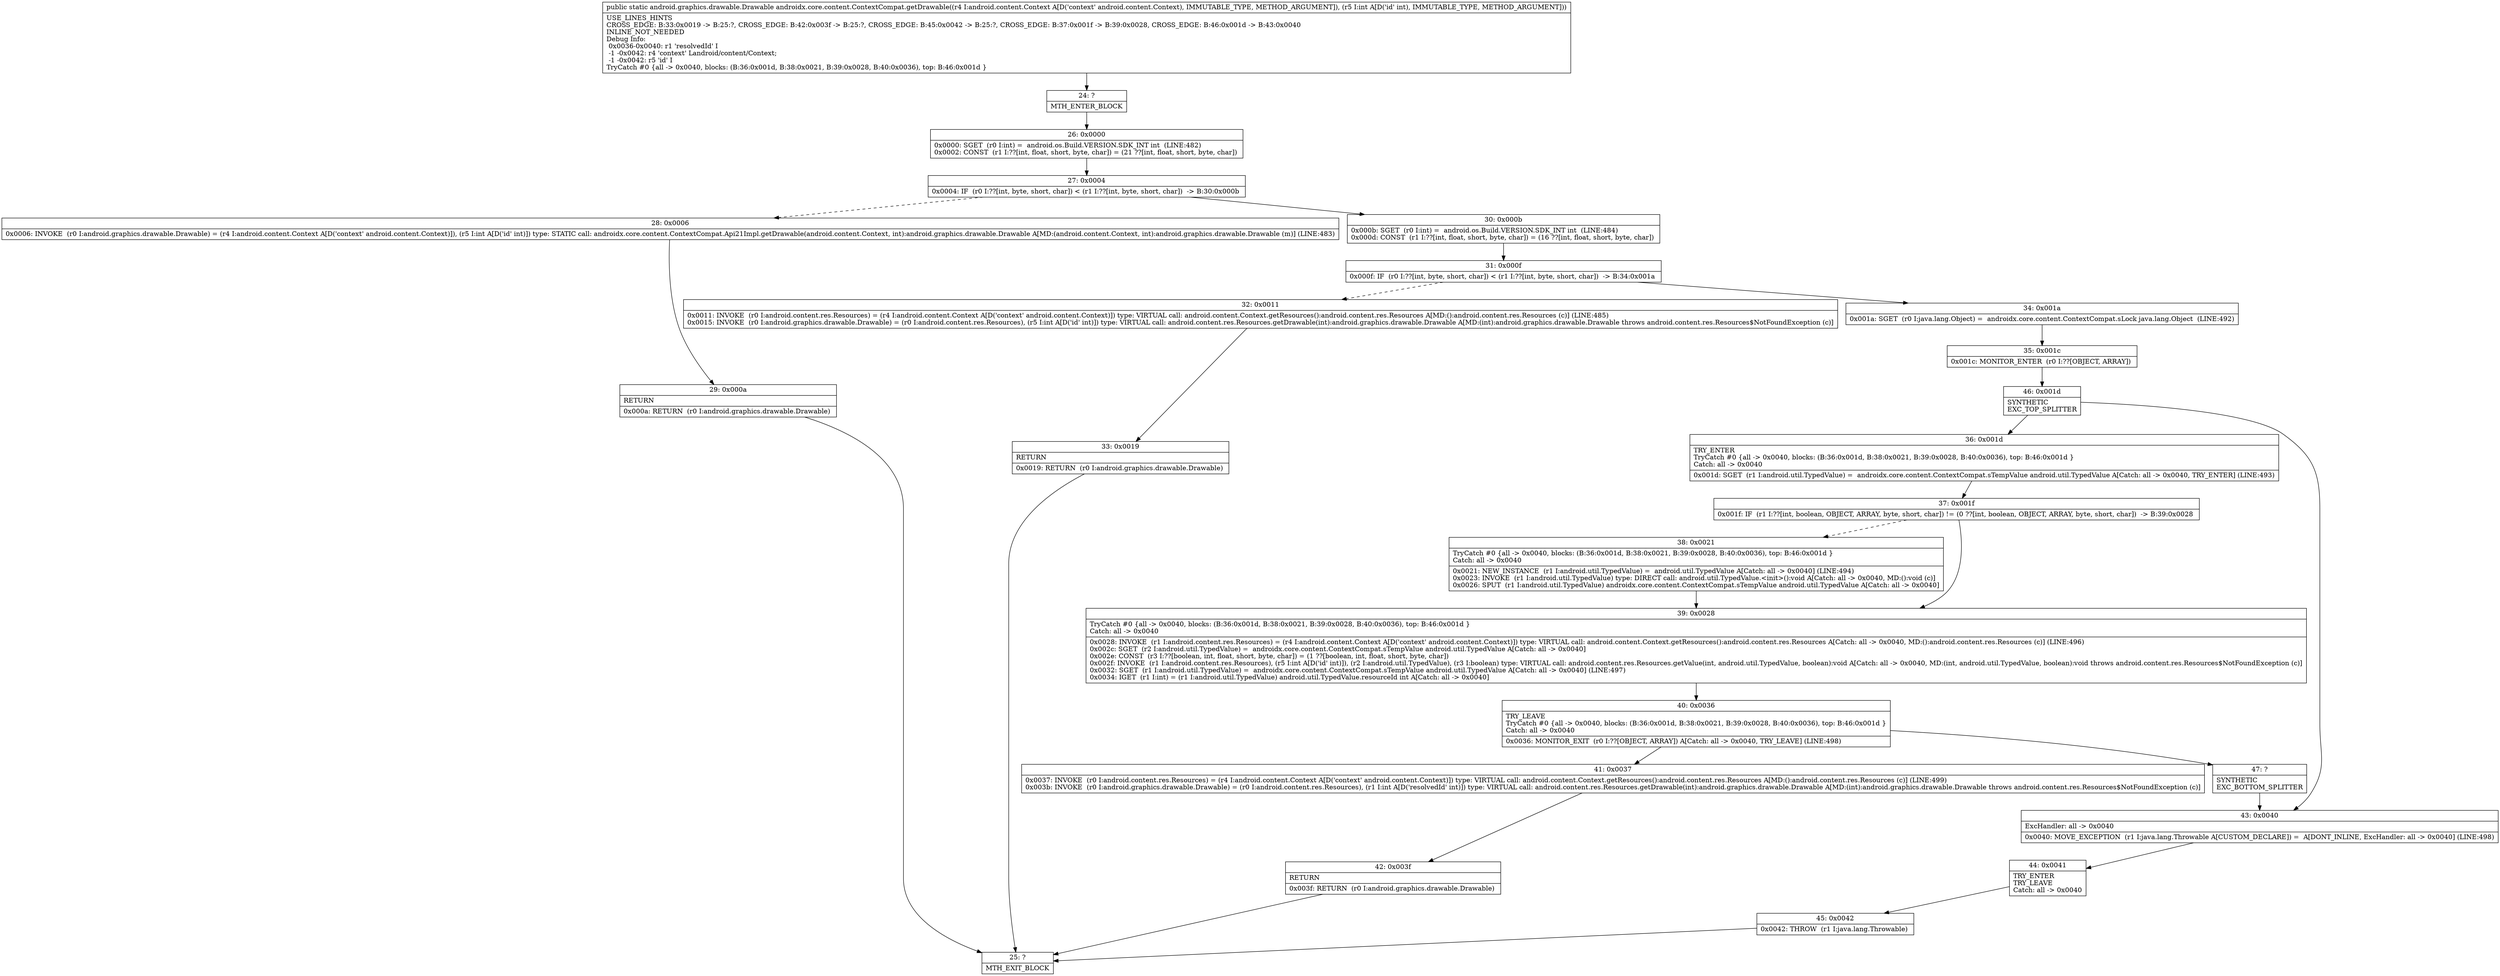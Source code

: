 digraph "CFG forandroidx.core.content.ContextCompat.getDrawable(Landroid\/content\/Context;I)Landroid\/graphics\/drawable\/Drawable;" {
Node_24 [shape=record,label="{24\:\ ?|MTH_ENTER_BLOCK\l}"];
Node_26 [shape=record,label="{26\:\ 0x0000|0x0000: SGET  (r0 I:int) =  android.os.Build.VERSION.SDK_INT int  (LINE:482)\l0x0002: CONST  (r1 I:??[int, float, short, byte, char]) = (21 ??[int, float, short, byte, char]) \l}"];
Node_27 [shape=record,label="{27\:\ 0x0004|0x0004: IF  (r0 I:??[int, byte, short, char]) \< (r1 I:??[int, byte, short, char])  \-\> B:30:0x000b \l}"];
Node_28 [shape=record,label="{28\:\ 0x0006|0x0006: INVOKE  (r0 I:android.graphics.drawable.Drawable) = (r4 I:android.content.Context A[D('context' android.content.Context)]), (r5 I:int A[D('id' int)]) type: STATIC call: androidx.core.content.ContextCompat.Api21Impl.getDrawable(android.content.Context, int):android.graphics.drawable.Drawable A[MD:(android.content.Context, int):android.graphics.drawable.Drawable (m)] (LINE:483)\l}"];
Node_29 [shape=record,label="{29\:\ 0x000a|RETURN\l|0x000a: RETURN  (r0 I:android.graphics.drawable.Drawable) \l}"];
Node_25 [shape=record,label="{25\:\ ?|MTH_EXIT_BLOCK\l}"];
Node_30 [shape=record,label="{30\:\ 0x000b|0x000b: SGET  (r0 I:int) =  android.os.Build.VERSION.SDK_INT int  (LINE:484)\l0x000d: CONST  (r1 I:??[int, float, short, byte, char]) = (16 ??[int, float, short, byte, char]) \l}"];
Node_31 [shape=record,label="{31\:\ 0x000f|0x000f: IF  (r0 I:??[int, byte, short, char]) \< (r1 I:??[int, byte, short, char])  \-\> B:34:0x001a \l}"];
Node_32 [shape=record,label="{32\:\ 0x0011|0x0011: INVOKE  (r0 I:android.content.res.Resources) = (r4 I:android.content.Context A[D('context' android.content.Context)]) type: VIRTUAL call: android.content.Context.getResources():android.content.res.Resources A[MD:():android.content.res.Resources (c)] (LINE:485)\l0x0015: INVOKE  (r0 I:android.graphics.drawable.Drawable) = (r0 I:android.content.res.Resources), (r5 I:int A[D('id' int)]) type: VIRTUAL call: android.content.res.Resources.getDrawable(int):android.graphics.drawable.Drawable A[MD:(int):android.graphics.drawable.Drawable throws android.content.res.Resources$NotFoundException (c)]\l}"];
Node_33 [shape=record,label="{33\:\ 0x0019|RETURN\l|0x0019: RETURN  (r0 I:android.graphics.drawable.Drawable) \l}"];
Node_34 [shape=record,label="{34\:\ 0x001a|0x001a: SGET  (r0 I:java.lang.Object) =  androidx.core.content.ContextCompat.sLock java.lang.Object  (LINE:492)\l}"];
Node_35 [shape=record,label="{35\:\ 0x001c|0x001c: MONITOR_ENTER  (r0 I:??[OBJECT, ARRAY]) \l}"];
Node_46 [shape=record,label="{46\:\ 0x001d|SYNTHETIC\lEXC_TOP_SPLITTER\l}"];
Node_36 [shape=record,label="{36\:\ 0x001d|TRY_ENTER\lTryCatch #0 \{all \-\> 0x0040, blocks: (B:36:0x001d, B:38:0x0021, B:39:0x0028, B:40:0x0036), top: B:46:0x001d \}\lCatch: all \-\> 0x0040\l|0x001d: SGET  (r1 I:android.util.TypedValue) =  androidx.core.content.ContextCompat.sTempValue android.util.TypedValue A[Catch: all \-\> 0x0040, TRY_ENTER] (LINE:493)\l}"];
Node_37 [shape=record,label="{37\:\ 0x001f|0x001f: IF  (r1 I:??[int, boolean, OBJECT, ARRAY, byte, short, char]) != (0 ??[int, boolean, OBJECT, ARRAY, byte, short, char])  \-\> B:39:0x0028 \l}"];
Node_38 [shape=record,label="{38\:\ 0x0021|TryCatch #0 \{all \-\> 0x0040, blocks: (B:36:0x001d, B:38:0x0021, B:39:0x0028, B:40:0x0036), top: B:46:0x001d \}\lCatch: all \-\> 0x0040\l|0x0021: NEW_INSTANCE  (r1 I:android.util.TypedValue) =  android.util.TypedValue A[Catch: all \-\> 0x0040] (LINE:494)\l0x0023: INVOKE  (r1 I:android.util.TypedValue) type: DIRECT call: android.util.TypedValue.\<init\>():void A[Catch: all \-\> 0x0040, MD:():void (c)]\l0x0026: SPUT  (r1 I:android.util.TypedValue) androidx.core.content.ContextCompat.sTempValue android.util.TypedValue A[Catch: all \-\> 0x0040]\l}"];
Node_39 [shape=record,label="{39\:\ 0x0028|TryCatch #0 \{all \-\> 0x0040, blocks: (B:36:0x001d, B:38:0x0021, B:39:0x0028, B:40:0x0036), top: B:46:0x001d \}\lCatch: all \-\> 0x0040\l|0x0028: INVOKE  (r1 I:android.content.res.Resources) = (r4 I:android.content.Context A[D('context' android.content.Context)]) type: VIRTUAL call: android.content.Context.getResources():android.content.res.Resources A[Catch: all \-\> 0x0040, MD:():android.content.res.Resources (c)] (LINE:496)\l0x002c: SGET  (r2 I:android.util.TypedValue) =  androidx.core.content.ContextCompat.sTempValue android.util.TypedValue A[Catch: all \-\> 0x0040]\l0x002e: CONST  (r3 I:??[boolean, int, float, short, byte, char]) = (1 ??[boolean, int, float, short, byte, char]) \l0x002f: INVOKE  (r1 I:android.content.res.Resources), (r5 I:int A[D('id' int)]), (r2 I:android.util.TypedValue), (r3 I:boolean) type: VIRTUAL call: android.content.res.Resources.getValue(int, android.util.TypedValue, boolean):void A[Catch: all \-\> 0x0040, MD:(int, android.util.TypedValue, boolean):void throws android.content.res.Resources$NotFoundException (c)]\l0x0032: SGET  (r1 I:android.util.TypedValue) =  androidx.core.content.ContextCompat.sTempValue android.util.TypedValue A[Catch: all \-\> 0x0040] (LINE:497)\l0x0034: IGET  (r1 I:int) = (r1 I:android.util.TypedValue) android.util.TypedValue.resourceId int A[Catch: all \-\> 0x0040]\l}"];
Node_40 [shape=record,label="{40\:\ 0x0036|TRY_LEAVE\lTryCatch #0 \{all \-\> 0x0040, blocks: (B:36:0x001d, B:38:0x0021, B:39:0x0028, B:40:0x0036), top: B:46:0x001d \}\lCatch: all \-\> 0x0040\l|0x0036: MONITOR_EXIT  (r0 I:??[OBJECT, ARRAY]) A[Catch: all \-\> 0x0040, TRY_LEAVE] (LINE:498)\l}"];
Node_41 [shape=record,label="{41\:\ 0x0037|0x0037: INVOKE  (r0 I:android.content.res.Resources) = (r4 I:android.content.Context A[D('context' android.content.Context)]) type: VIRTUAL call: android.content.Context.getResources():android.content.res.Resources A[MD:():android.content.res.Resources (c)] (LINE:499)\l0x003b: INVOKE  (r0 I:android.graphics.drawable.Drawable) = (r0 I:android.content.res.Resources), (r1 I:int A[D('resolvedId' int)]) type: VIRTUAL call: android.content.res.Resources.getDrawable(int):android.graphics.drawable.Drawable A[MD:(int):android.graphics.drawable.Drawable throws android.content.res.Resources$NotFoundException (c)]\l}"];
Node_42 [shape=record,label="{42\:\ 0x003f|RETURN\l|0x003f: RETURN  (r0 I:android.graphics.drawable.Drawable) \l}"];
Node_47 [shape=record,label="{47\:\ ?|SYNTHETIC\lEXC_BOTTOM_SPLITTER\l}"];
Node_43 [shape=record,label="{43\:\ 0x0040|ExcHandler: all \-\> 0x0040\l|0x0040: MOVE_EXCEPTION  (r1 I:java.lang.Throwable A[CUSTOM_DECLARE]) =  A[DONT_INLINE, ExcHandler: all \-\> 0x0040] (LINE:498)\l}"];
Node_44 [shape=record,label="{44\:\ 0x0041|TRY_ENTER\lTRY_LEAVE\lCatch: all \-\> 0x0040\l}"];
Node_45 [shape=record,label="{45\:\ 0x0042|0x0042: THROW  (r1 I:java.lang.Throwable) \l}"];
MethodNode[shape=record,label="{public static android.graphics.drawable.Drawable androidx.core.content.ContextCompat.getDrawable((r4 I:android.content.Context A[D('context' android.content.Context), IMMUTABLE_TYPE, METHOD_ARGUMENT]), (r5 I:int A[D('id' int), IMMUTABLE_TYPE, METHOD_ARGUMENT]))  | USE_LINES_HINTS\lCROSS_EDGE: B:33:0x0019 \-\> B:25:?, CROSS_EDGE: B:42:0x003f \-\> B:25:?, CROSS_EDGE: B:45:0x0042 \-\> B:25:?, CROSS_EDGE: B:37:0x001f \-\> B:39:0x0028, CROSS_EDGE: B:46:0x001d \-\> B:43:0x0040\lINLINE_NOT_NEEDED\lDebug Info:\l  0x0036\-0x0040: r1 'resolvedId' I\l  \-1 \-0x0042: r4 'context' Landroid\/content\/Context;\l  \-1 \-0x0042: r5 'id' I\lTryCatch #0 \{all \-\> 0x0040, blocks: (B:36:0x001d, B:38:0x0021, B:39:0x0028, B:40:0x0036), top: B:46:0x001d \}\l}"];
MethodNode -> Node_24;Node_24 -> Node_26;
Node_26 -> Node_27;
Node_27 -> Node_28[style=dashed];
Node_27 -> Node_30;
Node_28 -> Node_29;
Node_29 -> Node_25;
Node_30 -> Node_31;
Node_31 -> Node_32[style=dashed];
Node_31 -> Node_34;
Node_32 -> Node_33;
Node_33 -> Node_25;
Node_34 -> Node_35;
Node_35 -> Node_46;
Node_46 -> Node_36;
Node_46 -> Node_43;
Node_36 -> Node_37;
Node_37 -> Node_38[style=dashed];
Node_37 -> Node_39;
Node_38 -> Node_39;
Node_39 -> Node_40;
Node_40 -> Node_41;
Node_40 -> Node_47;
Node_41 -> Node_42;
Node_42 -> Node_25;
Node_47 -> Node_43;
Node_43 -> Node_44;
Node_44 -> Node_45;
Node_45 -> Node_25;
}

